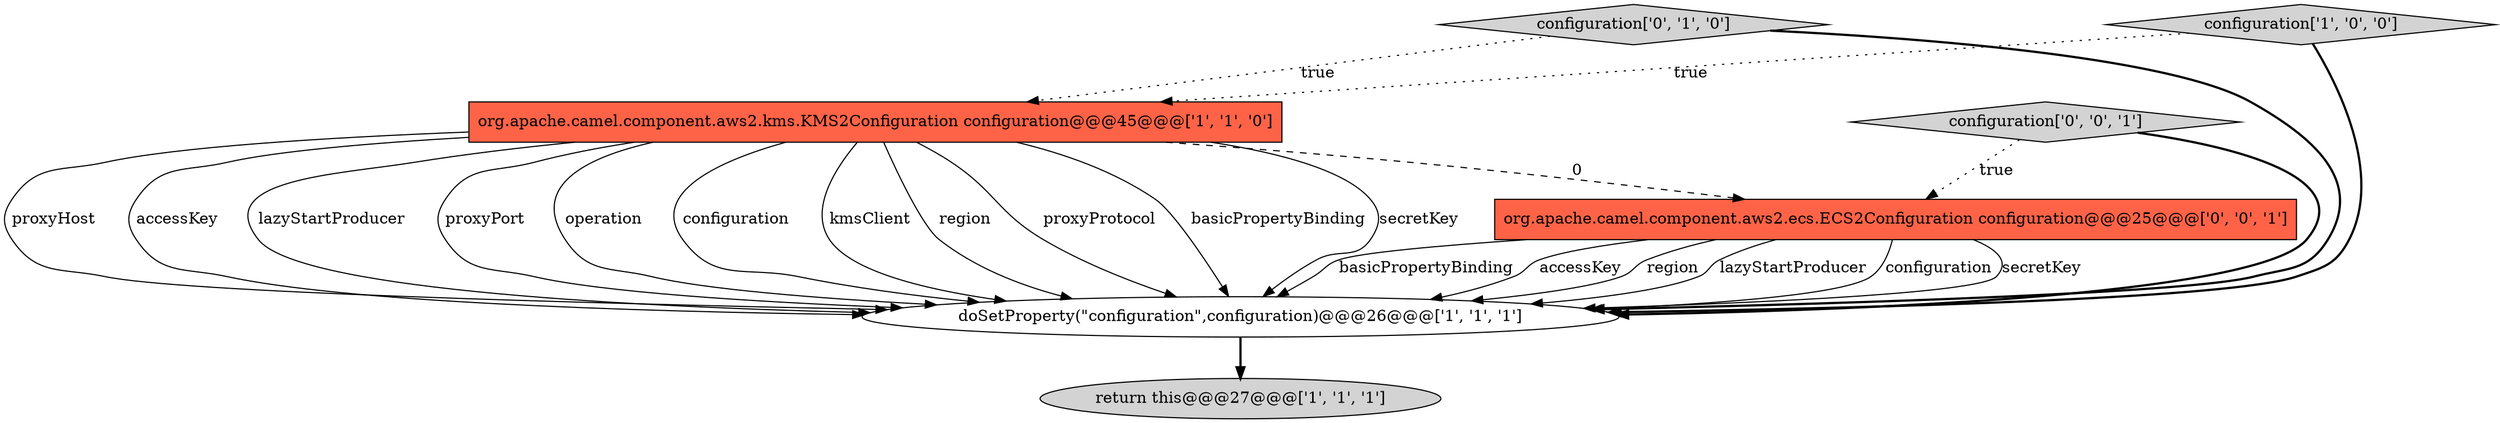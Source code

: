 digraph {
6 [style = filled, label = "org.apache.camel.component.aws2.ecs.ECS2Configuration configuration@@@25@@@['0', '0', '1']", fillcolor = tomato, shape = box image = "AAA0AAABBB3BBB"];
1 [style = filled, label = "org.apache.camel.component.aws2.kms.KMS2Configuration configuration@@@45@@@['1', '1', '0']", fillcolor = tomato, shape = box image = "AAA0AAABBB1BBB"];
4 [style = filled, label = "configuration['0', '1', '0']", fillcolor = lightgray, shape = diamond image = "AAA0AAABBB2BBB"];
0 [style = filled, label = "doSetProperty(\"configuration\",configuration)@@@26@@@['1', '1', '1']", fillcolor = white, shape = ellipse image = "AAA0AAABBB1BBB"];
2 [style = filled, label = "configuration['1', '0', '0']", fillcolor = lightgray, shape = diamond image = "AAA0AAABBB1BBB"];
3 [style = filled, label = "return this@@@27@@@['1', '1', '1']", fillcolor = lightgray, shape = ellipse image = "AAA0AAABBB1BBB"];
5 [style = filled, label = "configuration['0', '0', '1']", fillcolor = lightgray, shape = diamond image = "AAA0AAABBB3BBB"];
6->0 [style = solid, label="configuration"];
0->3 [style = bold, label=""];
6->0 [style = solid, label="secretKey"];
4->1 [style = dotted, label="true"];
1->0 [style = solid, label="proxyProtocol"];
1->0 [style = solid, label="basicPropertyBinding"];
5->6 [style = dotted, label="true"];
1->0 [style = solid, label="secretKey"];
1->0 [style = solid, label="proxyHost"];
6->0 [style = solid, label="basicPropertyBinding"];
1->0 [style = solid, label="accessKey"];
1->0 [style = solid, label="lazyStartProducer"];
1->0 [style = solid, label="proxyPort"];
1->0 [style = solid, label="operation"];
4->0 [style = bold, label=""];
1->0 [style = solid, label="configuration"];
2->0 [style = bold, label=""];
1->0 [style = solid, label="kmsClient"];
1->0 [style = solid, label="region"];
6->0 [style = solid, label="accessKey"];
5->0 [style = bold, label=""];
6->0 [style = solid, label="region"];
2->1 [style = dotted, label="true"];
1->6 [style = dashed, label="0"];
6->0 [style = solid, label="lazyStartProducer"];
}
